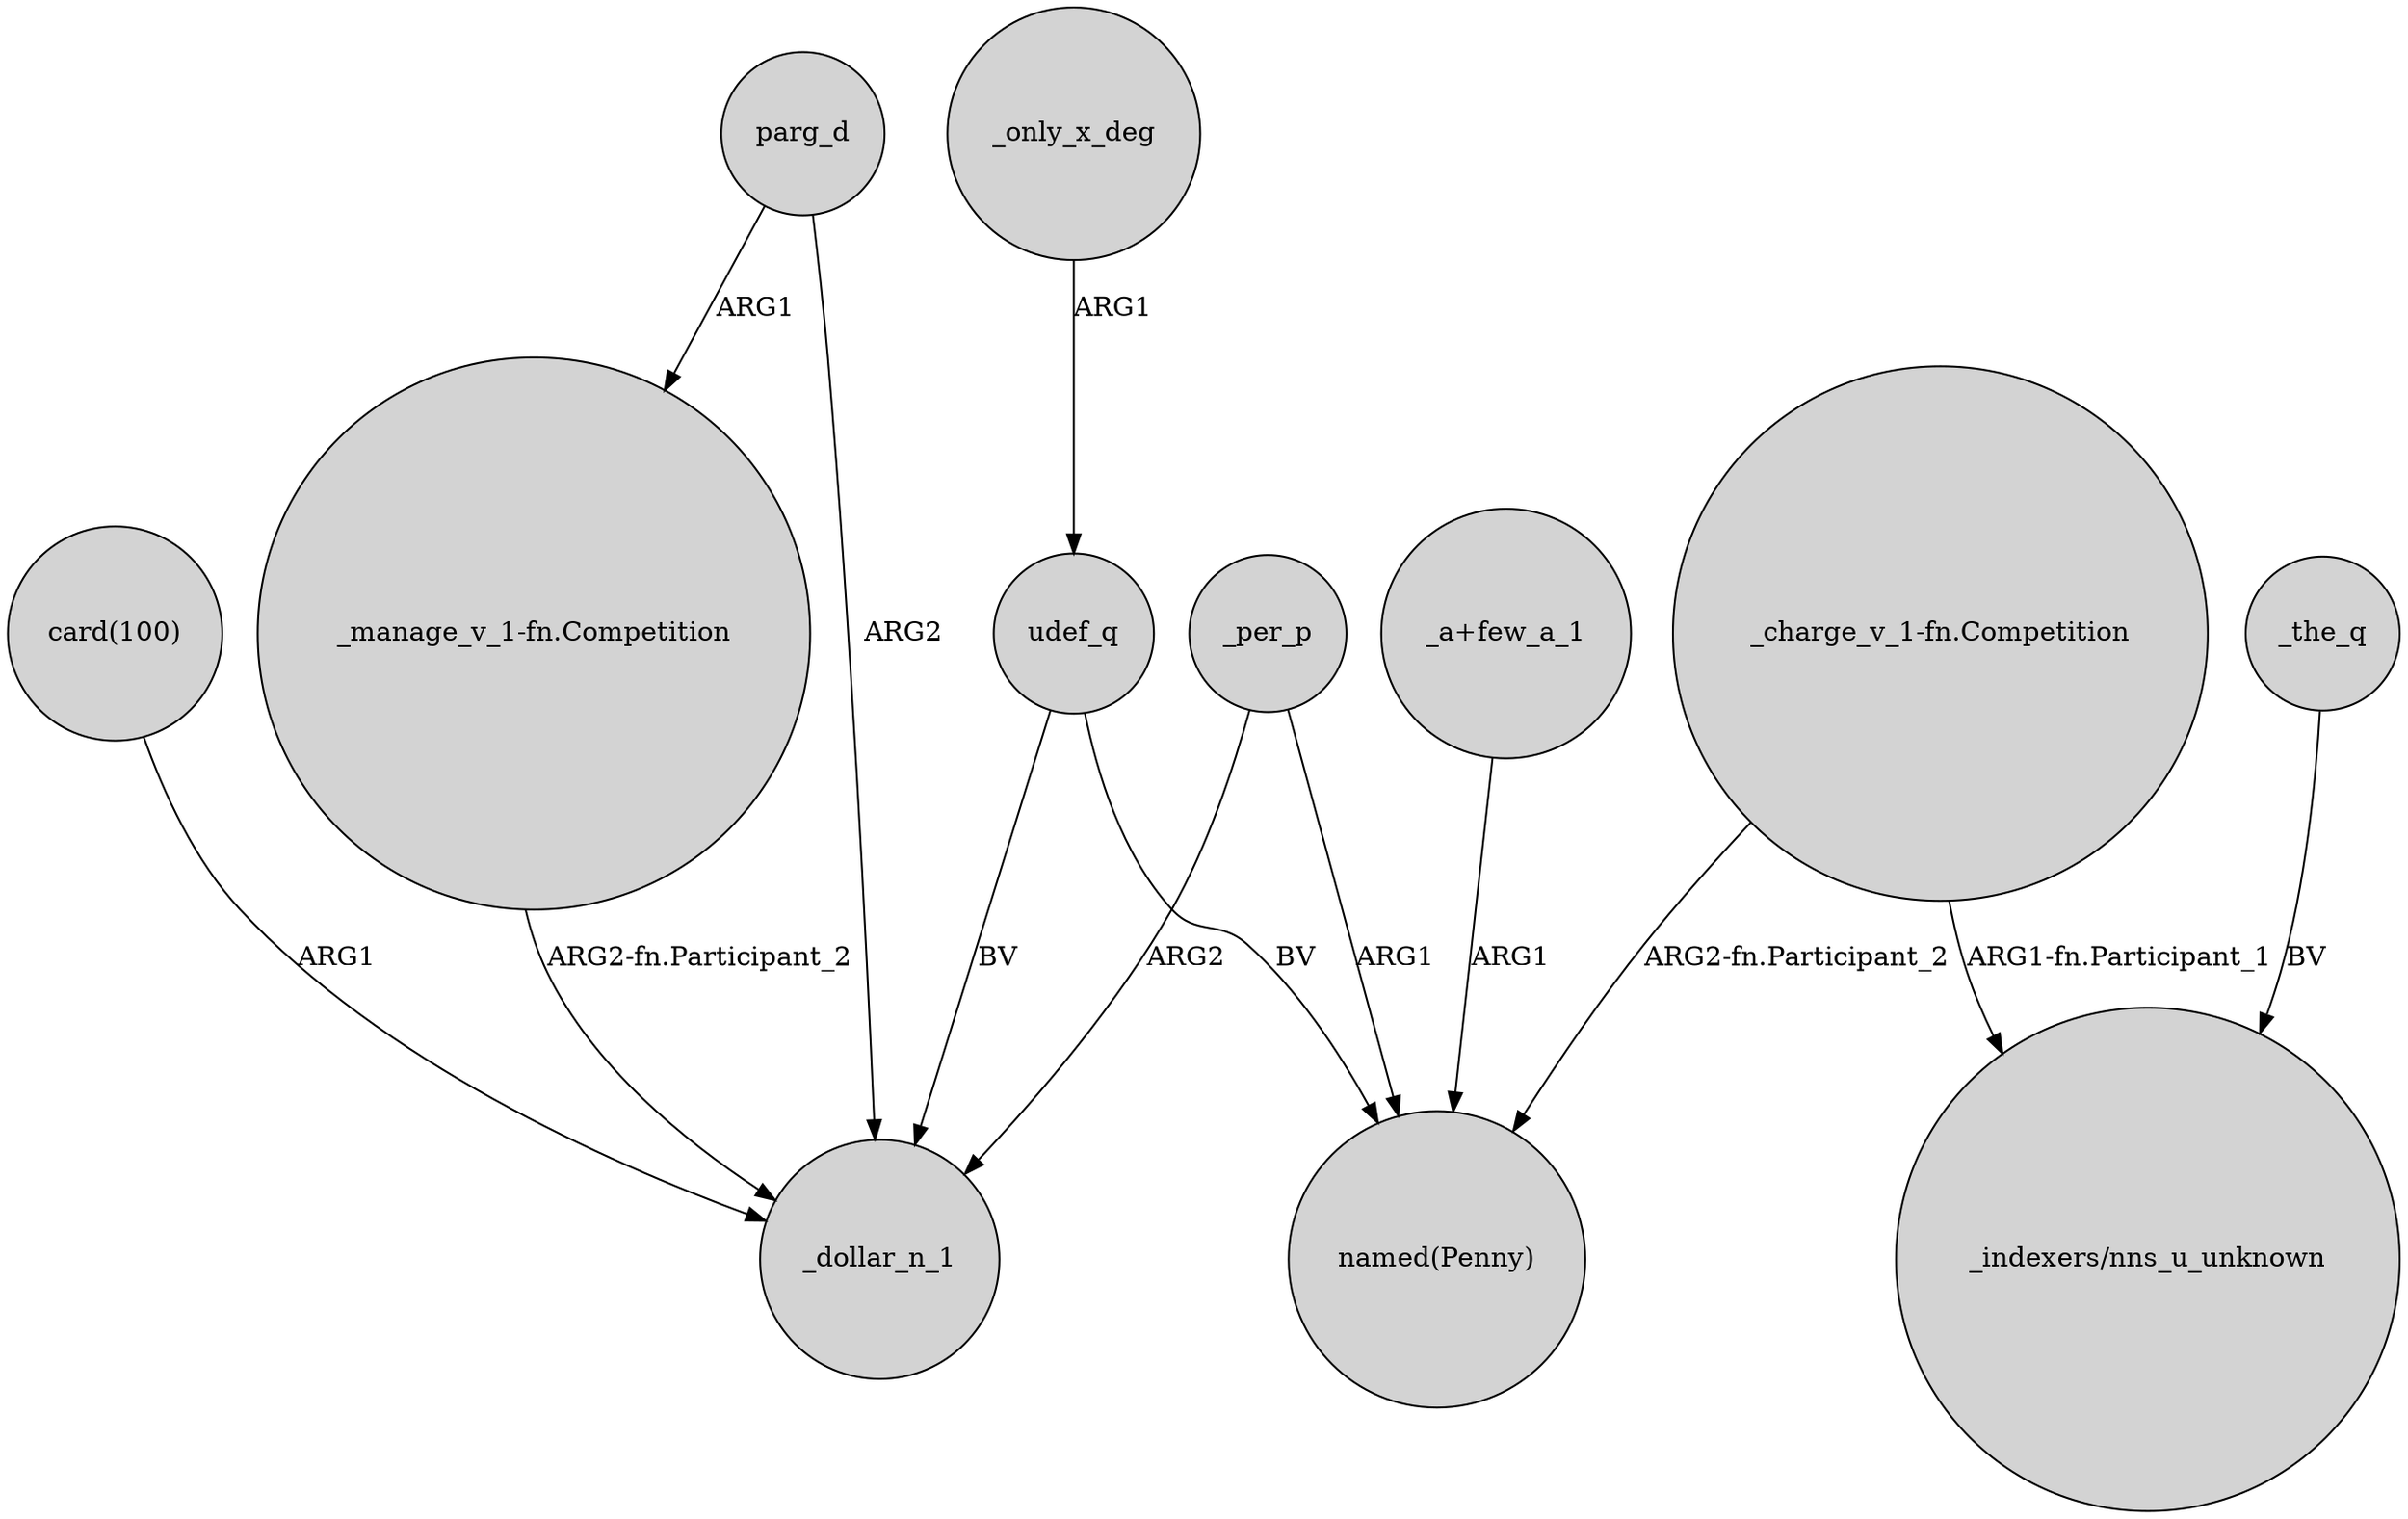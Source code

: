 digraph {
	node [shape=circle style=filled]
	"_a+few_a_1" -> "named(Penny)" [label=ARG1]
	_per_p -> _dollar_n_1 [label=ARG2]
	parg_d -> _dollar_n_1 [label=ARG2]
	_per_p -> "named(Penny)" [label=ARG1]
	"card(100)" -> _dollar_n_1 [label=ARG1]
	_the_q -> "_indexers/nns_u_unknown" [label=BV]
	_only_x_deg -> udef_q [label=ARG1]
	"_charge_v_1-fn.Competition" -> "_indexers/nns_u_unknown" [label="ARG1-fn.Participant_1"]
	"_charge_v_1-fn.Competition" -> "named(Penny)" [label="ARG2-fn.Participant_2"]
	"_manage_v_1-fn.Competition" -> _dollar_n_1 [label="ARG2-fn.Participant_2"]
	udef_q -> _dollar_n_1 [label=BV]
	udef_q -> "named(Penny)" [label=BV]
	parg_d -> "_manage_v_1-fn.Competition" [label=ARG1]
}
